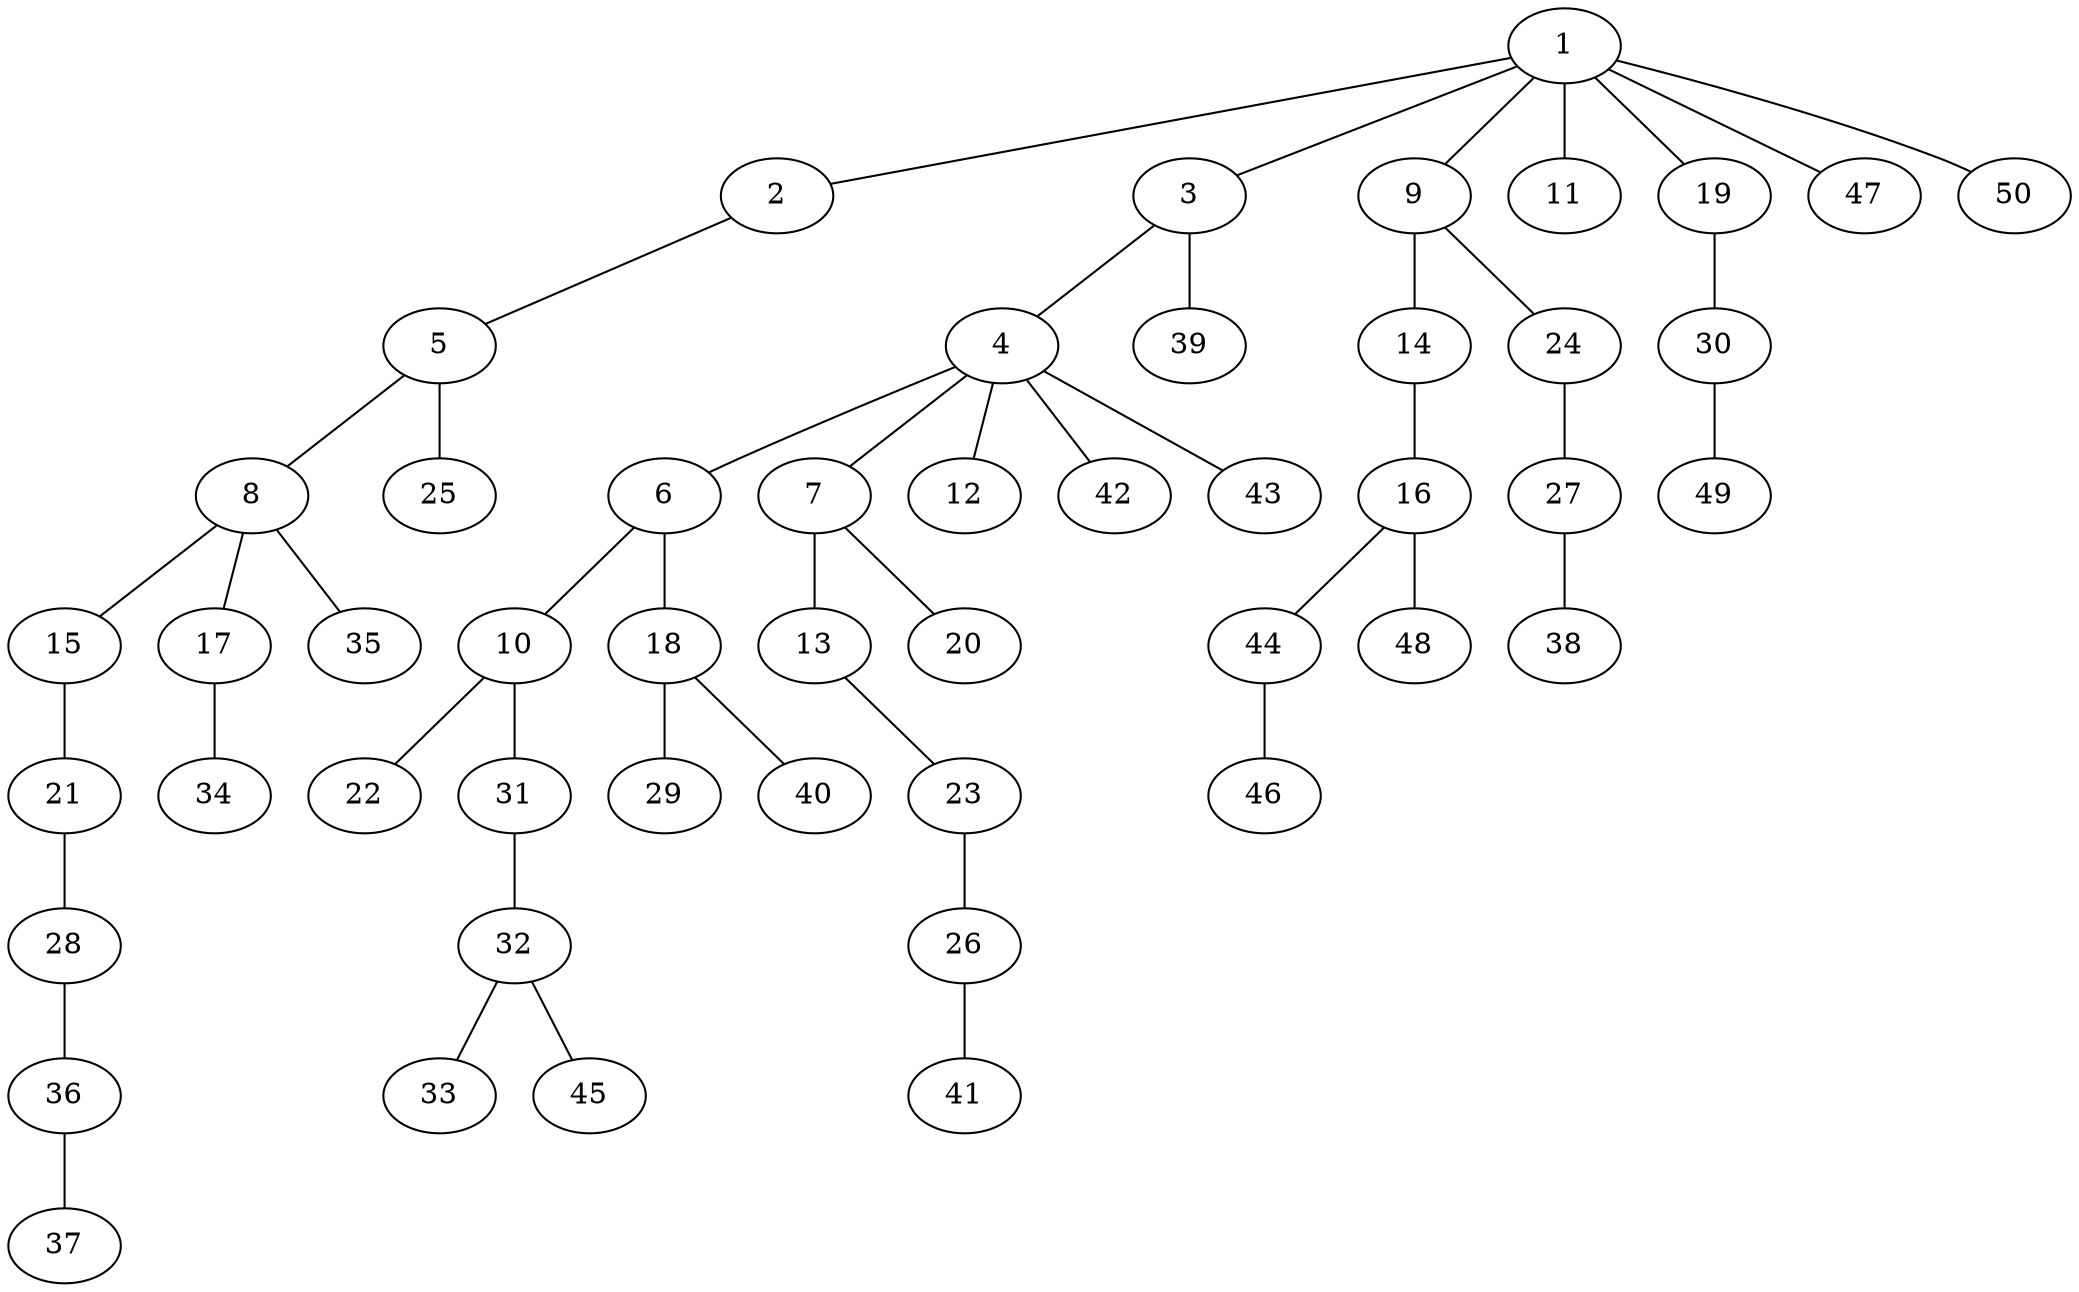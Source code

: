 graph graphname {1--2
1--3
1--9
1--11
1--19
1--47
1--50
2--5
3--4
3--39
4--6
4--7
4--12
4--42
4--43
5--8
5--25
6--10
6--18
7--13
7--20
8--15
8--17
8--35
9--14
9--24
10--22
10--31
13--23
14--16
15--21
16--44
16--48
17--34
18--29
18--40
19--30
21--28
23--26
24--27
26--41
27--38
28--36
30--49
31--32
32--33
32--45
36--37
44--46
}